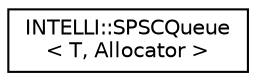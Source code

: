 digraph "Graphical Class Hierarchy"
{
 // LATEX_PDF_SIZE
  edge [fontname="Helvetica",fontsize="10",labelfontname="Helvetica",labelfontsize="10"];
  node [fontname="Helvetica",fontsize="10",shape=record];
  rankdir="LR";
  Node0 [label="INTELLI::SPSCQueue\l\< T, Allocator \>",height=0.2,width=0.4,color="black", fillcolor="white", style="filled",URL="$classINTELLI_1_1SPSCQueue.html",tooltip=" "];
}
